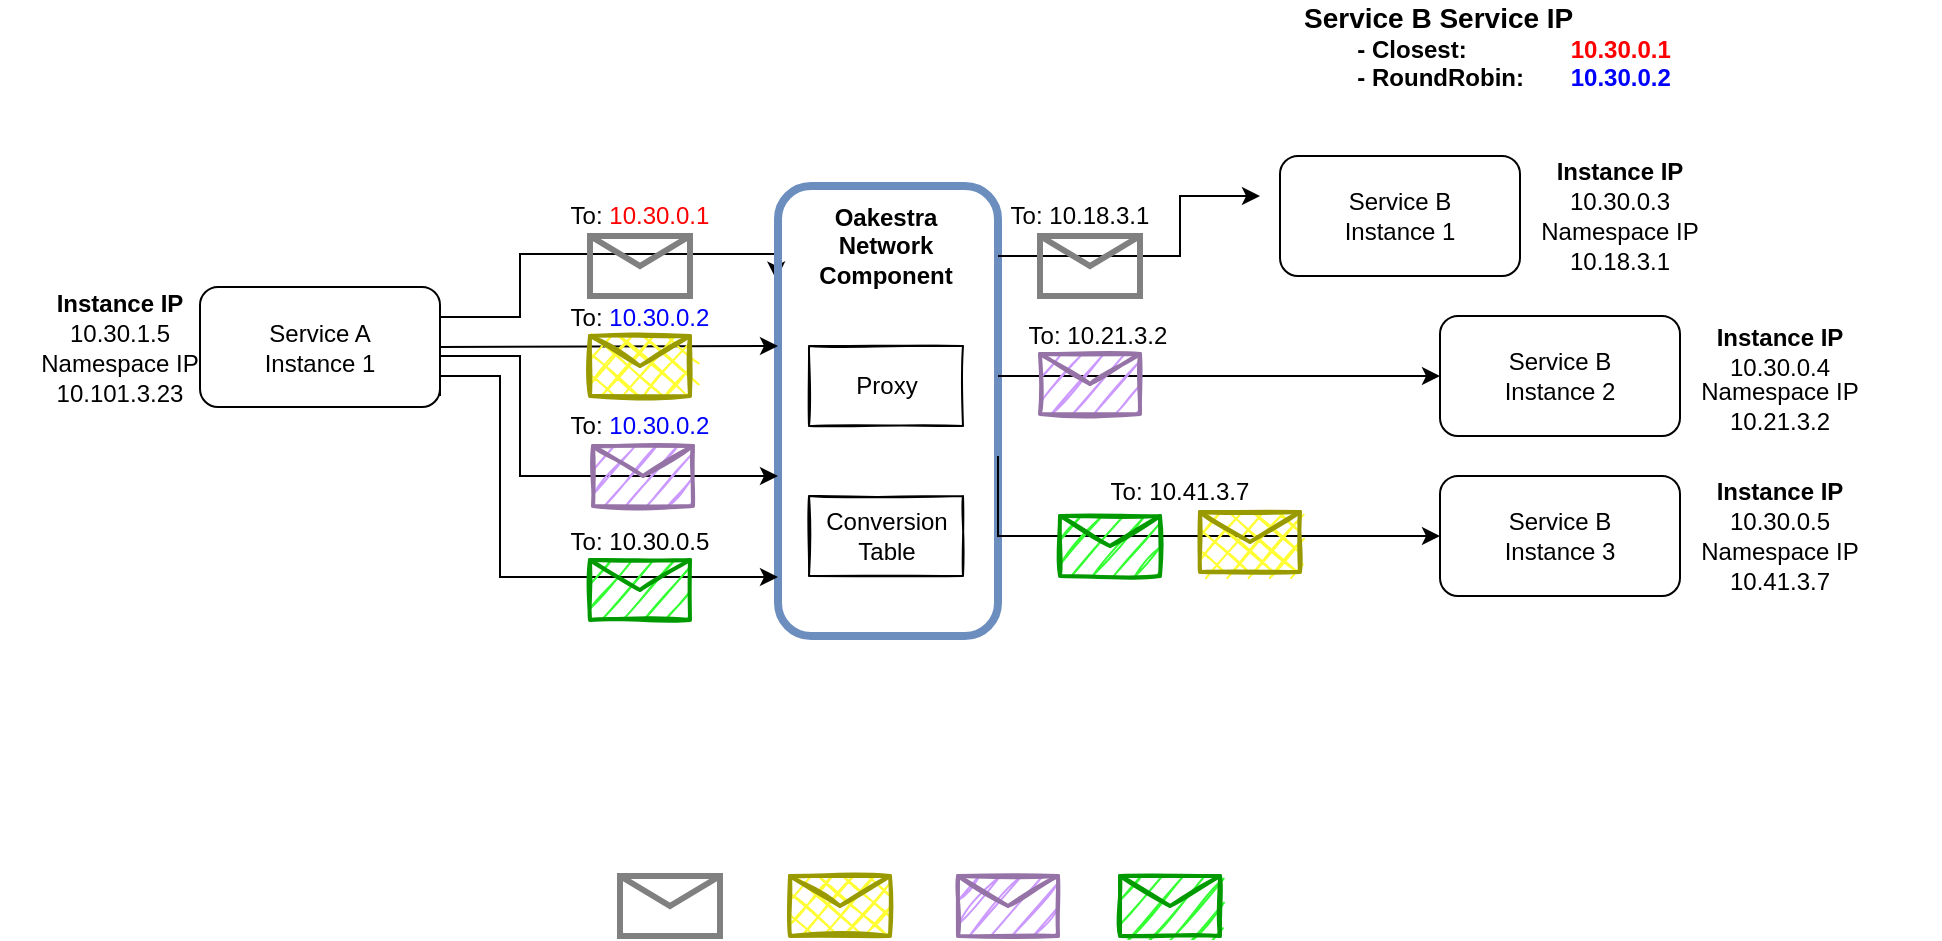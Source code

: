 <mxfile version="16.4.0" type="device"><diagram id="AwXDz-gKkO-rnkYzp3Pk" name="Page-1"><mxGraphModel dx="2317" dy="1129" grid="1" gridSize="10" guides="1" tooltips="1" connect="1" arrows="1" fold="1" page="1" pageScale="1" pageWidth="827" pageHeight="1169" math="0" shadow="0"><root><mxCell id="0"/><mxCell id="1" parent="0"/><mxCell id="LTy3HnIw4ogLk_WO-fy5-1" value="Service A&lt;br&gt;Instance 1" style="rounded=1;whiteSpace=wrap;html=1;" vertex="1" parent="1"><mxGeometry x="70" y="225.5" width="120" height="60" as="geometry"/></mxCell><mxCell id="LTy3HnIw4ogLk_WO-fy5-2" value="Service B&lt;br&gt;Instance 1" style="rounded=1;whiteSpace=wrap;html=1;" vertex="1" parent="1"><mxGeometry x="610" y="160" width="120" height="60" as="geometry"/></mxCell><mxCell id="LTy3HnIw4ogLk_WO-fy5-3" value="Service&amp;nbsp;B&lt;br&gt;Instance 2" style="rounded=1;whiteSpace=wrap;html=1;" vertex="1" parent="1"><mxGeometry x="690" y="240" width="120" height="60" as="geometry"/></mxCell><mxCell id="LTy3HnIw4ogLk_WO-fy5-4" value="Service&amp;nbsp;B&lt;br&gt;Instance 3" style="rounded=1;whiteSpace=wrap;html=1;" vertex="1" parent="1"><mxGeometry x="690" y="320" width="120" height="60" as="geometry"/></mxCell><mxCell id="LTy3HnIw4ogLk_WO-fy5-5" value="&lt;b&gt;&lt;font style=&quot;font-size: 14px&quot;&gt;Service B Service IP&lt;/font&gt;&lt;br&gt;&lt;span style=&quot;white-space: pre&quot;&gt;&#9;&lt;/span&gt;- Closest:&amp;nbsp; &lt;span style=&quot;white-space: pre&quot;&gt;&#9;&lt;/span&gt;&lt;span style=&quot;white-space: pre&quot;&gt;&#9;&lt;/span&gt;&lt;font color=&quot;#ff0000&quot;&gt;10.30.0.1&lt;/font&gt;&lt;br&gt;&lt;span style=&quot;white-space: pre&quot;&gt;&#9;&lt;/span&gt;- RoundRobin:&lt;span style=&quot;white-space: pre&quot;&gt;&#9;&lt;/span&gt;&lt;font color=&quot;#0000ff&quot;&gt;10.30.0.2&lt;/font&gt;&lt;/b&gt;" style="text;html=1;strokeColor=none;fillColor=none;align=left;verticalAlign=middle;whiteSpace=wrap;rounded=0;" vertex="1" parent="1"><mxGeometry x="620" y="90" width="320" height="30" as="geometry"/></mxCell><mxCell id="LTy3HnIw4ogLk_WO-fy5-7" value="&lt;font color=&quot;#000000&quot;&gt;Namespace IP&lt;br&gt;10.18.3.1&lt;br&gt;&lt;/font&gt;" style="text;html=1;strokeColor=none;fillColor=none;align=center;verticalAlign=middle;whiteSpace=wrap;rounded=0;fontColor=#0000FF;" vertex="1" parent="1"><mxGeometry x="720" y="190" width="120" height="30" as="geometry"/></mxCell><mxCell id="LTy3HnIw4ogLk_WO-fy5-8" value="&lt;font color=&quot;#000000&quot;&gt;Namespace IP&lt;br&gt;10.21.3.2&lt;br&gt;&lt;/font&gt;" style="text;html=1;strokeColor=none;fillColor=none;align=center;verticalAlign=middle;whiteSpace=wrap;rounded=0;fontColor=#0000FF;" vertex="1" parent="1"><mxGeometry x="800" y="270" width="120" height="30" as="geometry"/></mxCell><mxCell id="LTy3HnIw4ogLk_WO-fy5-9" value="&lt;font color=&quot;#000000&quot;&gt;Namespace IP&lt;br&gt;10.41.3.7&lt;br&gt;&lt;/font&gt;" style="text;html=1;strokeColor=none;fillColor=none;align=center;verticalAlign=middle;whiteSpace=wrap;rounded=0;fontColor=#0000FF;" vertex="1" parent="1"><mxGeometry x="800" y="350" width="120" height="30" as="geometry"/></mxCell><mxCell id="LTy3HnIw4ogLk_WO-fy5-10" value="" style="endArrow=classic;html=1;rounded=0;fontColor=#000000;edgeStyle=orthogonalEdgeStyle;exitX=1;exitY=0.25;exitDx=0;exitDy=0;entryX=-0.008;entryY=0.208;entryDx=0;entryDy=0;entryPerimeter=0;" edge="1" parent="1" source="LTy3HnIw4ogLk_WO-fy5-1" target="LTy3HnIw4ogLk_WO-fy5-13"><mxGeometry relative="1" as="geometry"><mxPoint x="230" y="220" as="sourcePoint"/><mxPoint x="360" y="220" as="targetPoint"/><Array as="points"><mxPoint x="230" y="241"/><mxPoint x="230" y="209"/></Array></mxGeometry></mxCell><mxCell id="LTy3HnIw4ogLk_WO-fy5-12" value="To: &lt;font color=&quot;#ff0000&quot;&gt;10.30.0.1&lt;/font&gt;" style="text;html=1;strokeColor=none;fillColor=none;align=center;verticalAlign=middle;whiteSpace=wrap;rounded=0;fontColor=#000000;" vertex="1" parent="1"><mxGeometry x="240" y="180" width="100" height="20" as="geometry"/></mxCell><mxCell id="LTy3HnIw4ogLk_WO-fy5-13" value="" style="rounded=1;whiteSpace=wrap;html=1;fillColor=none;strokeColor=#6c8ebf;strokeWidth=4;" vertex="1" parent="1"><mxGeometry x="359" y="175" width="110" height="225" as="geometry"/></mxCell><mxCell id="LTy3HnIw4ogLk_WO-fy5-14" value="" style="endArrow=classic;html=1;rounded=0;fontColor=#000000;edgeStyle=orthogonalEdgeStyle;" edge="1" parent="1"><mxGeometry relative="1" as="geometry"><mxPoint x="469" y="210" as="sourcePoint"/><mxPoint x="600" y="180" as="targetPoint"/><Array as="points"><mxPoint x="469" y="210"/><mxPoint x="560" y="210"/><mxPoint x="560" y="180"/></Array></mxGeometry></mxCell><mxCell id="LTy3HnIw4ogLk_WO-fy5-16" value="To: 10.18.3.1" style="text;html=1;strokeColor=none;fillColor=none;align=center;verticalAlign=middle;whiteSpace=wrap;rounded=0;fontColor=#000000;" vertex="1" parent="1"><mxGeometry x="460" y="180" width="100" height="20" as="geometry"/></mxCell><mxCell id="LTy3HnIw4ogLk_WO-fy5-17" value="" style="endArrow=classic;html=1;rounded=0;fontColor=#000000;exitX=1;exitY=0.5;exitDx=0;exitDy=0;" edge="1" parent="1" source="LTy3HnIw4ogLk_WO-fy5-1"><mxGeometry relative="1" as="geometry"><mxPoint x="229" y="255" as="sourcePoint"/><mxPoint x="359" y="255" as="targetPoint"/></mxGeometry></mxCell><mxCell id="LTy3HnIw4ogLk_WO-fy5-19" value="To: &lt;font color=&quot;#0000ff&quot;&gt;10.30.0.2&lt;/font&gt;" style="text;html=1;strokeColor=none;fillColor=none;align=center;verticalAlign=middle;whiteSpace=wrap;rounded=0;fontColor=#000000;" vertex="1" parent="1"><mxGeometry x="240" y="231" width="100" height="20" as="geometry"/></mxCell><mxCell id="LTy3HnIw4ogLk_WO-fy5-20" value="" style="endArrow=classic;html=1;rounded=0;fontColor=#000000;entryX=0;entryY=0.5;entryDx=0;entryDy=0;edgeStyle=orthogonalEdgeStyle;" edge="1" parent="1" target="LTy3HnIw4ogLk_WO-fy5-4"><mxGeometry relative="1" as="geometry"><mxPoint x="469" y="310" as="sourcePoint"/><mxPoint x="599" y="255" as="targetPoint"/><Array as="points"><mxPoint x="469" y="350"/></Array></mxGeometry></mxCell><mxCell id="LTy3HnIw4ogLk_WO-fy5-22" value="To: &lt;font color=&quot;#0000ff&quot;&gt;10.30.0.2&lt;/font&gt;" style="text;html=1;strokeColor=none;fillColor=none;align=center;verticalAlign=middle;whiteSpace=wrap;rounded=0;fontColor=#000000;" vertex="1" parent="1"><mxGeometry x="240" y="285" width="100" height="20" as="geometry"/></mxCell><mxCell id="LTy3HnIw4ogLk_WO-fy5-23" value="" style="endArrow=classic;html=1;rounded=0;fontColor=#000000;edgeStyle=orthogonalEdgeStyle;exitX=1;exitY=0.75;exitDx=0;exitDy=0;" edge="1" parent="1" source="LTy3HnIw4ogLk_WO-fy5-1"><mxGeometry relative="1" as="geometry"><mxPoint x="229.0" y="310" as="sourcePoint"/><mxPoint x="359" y="320" as="targetPoint"/><Array as="points"><mxPoint x="190" y="260"/><mxPoint x="230" y="260"/><mxPoint x="230" y="320"/><mxPoint x="359" y="320"/></Array></mxGeometry></mxCell><mxCell id="LTy3HnIw4ogLk_WO-fy5-24" value="" style="shape=message;html=1;outlineConnect=0;fillColor=#CC99FF;strokeColor=#9673a6;sketch=1;fillStyle=hachure;strokeWidth=2;perimeterSpacing=4;" vertex="1" parent="LTy3HnIw4ogLk_WO-fy5-23"><mxGeometry width="50" height="30" relative="1" as="geometry"><mxPoint x="27" y="-15" as="offset"/></mxGeometry></mxCell><mxCell id="LTy3HnIw4ogLk_WO-fy5-25" value="" style="endArrow=classic;html=1;rounded=0;fontColor=#000000;edgeStyle=orthogonalEdgeStyle;entryX=0;entryY=0.5;entryDx=0;entryDy=0;" edge="1" parent="1" target="LTy3HnIw4ogLk_WO-fy5-3"><mxGeometry relative="1" as="geometry"><mxPoint x="469" y="270" as="sourcePoint"/><mxPoint x="638" y="294.5" as="targetPoint"/><Array as="points"><mxPoint x="469" y="270"/></Array></mxGeometry></mxCell><mxCell id="LTy3HnIw4ogLk_WO-fy5-31" value="" style="shape=message;html=1;outlineConnect=0;fillColor=none;strokeColor=#808080;sketch=0;strokeWidth=3;" vertex="1" parent="1"><mxGeometry x="264.995" y="200" width="50" height="30" as="geometry"/></mxCell><mxCell id="LTy3HnIw4ogLk_WO-fy5-32" value="" style="shape=message;html=1;outlineConnect=0;fillColor=#FFFF33;strokeColor=#999900;sketch=1;fillStyle=cross-hatch;strokeWidth=2;perimeterSpacing=4;" vertex="1" parent="1"><mxGeometry x="264.995" y="250" width="50" height="30" as="geometry"/></mxCell><mxCell id="LTy3HnIw4ogLk_WO-fy5-33" value="" style="shape=message;html=1;outlineConnect=0;fillColor=none;strokeColor=#808080;sketch=0;strokeWidth=3;" vertex="1" parent="1"><mxGeometry x="489.995" y="200" width="50" height="30" as="geometry"/></mxCell><mxCell id="LTy3HnIw4ogLk_WO-fy5-34" value="" style="shape=message;html=1;outlineConnect=0;fillColor=#FFFF33;strokeColor=#999900;sketch=1;fillStyle=cross-hatch;strokeWidth=2;perimeterSpacing=4;" vertex="1" parent="1"><mxGeometry x="569.995" y="338" width="50" height="30" as="geometry"/></mxCell><mxCell id="LTy3HnIw4ogLk_WO-fy5-35" value="" style="shape=message;html=1;outlineConnect=0;fillColor=#CC99FF;strokeColor=#9673a6;sketch=1;fillStyle=hachure;strokeWidth=2;perimeterSpacing=4;" vertex="1" parent="1"><mxGeometry x="489.995" y="259" width="50" height="30" as="geometry"/></mxCell><mxCell id="LTy3HnIw4ogLk_WO-fy5-37" value="To: 10.21.3.2" style="text;html=1;strokeColor=none;fillColor=none;align=center;verticalAlign=middle;whiteSpace=wrap;rounded=0;fontColor=#000000;" vertex="1" parent="1"><mxGeometry x="469" y="240" width="100" height="20" as="geometry"/></mxCell><mxCell id="LTy3HnIw4ogLk_WO-fy5-38" value="To: 10.41.3.7" style="text;html=1;strokeColor=none;fillColor=none;align=center;verticalAlign=middle;whiteSpace=wrap;rounded=0;fontColor=#000000;" vertex="1" parent="1"><mxGeometry x="510" y="318" width="100" height="20" as="geometry"/></mxCell><mxCell id="LTy3HnIw4ogLk_WO-fy5-39" value="" style="shape=message;html=1;outlineConnect=0;fillColor=none;strokeColor=#808080;sketch=0;strokeWidth=3;" vertex="1" parent="1"><mxGeometry x="279.995" y="520" width="50" height="30" as="geometry"/></mxCell><mxCell id="LTy3HnIw4ogLk_WO-fy5-40" value="" style="shape=message;html=1;outlineConnect=0;fillColor=#FFFF33;strokeColor=#999900;sketch=1;fillStyle=cross-hatch;strokeWidth=2;perimeterSpacing=4;" vertex="1" parent="1"><mxGeometry x="364.995" y="520" width="50" height="30" as="geometry"/></mxCell><mxCell id="LTy3HnIw4ogLk_WO-fy5-41" value="" style="shape=message;html=1;outlineConnect=0;fillColor=#CC99FF;strokeColor=#9673a6;sketch=1;fillStyle=hachure;strokeWidth=2;perimeterSpacing=4;" vertex="1" parent="1"><mxGeometry x="449.004" y="520" width="50" height="30" as="geometry"/></mxCell><mxCell id="LTy3HnIw4ogLk_WO-fy5-42" value="&lt;b&gt;Oakestra Network Component&lt;/b&gt;" style="text;html=1;strokeColor=none;fillColor=none;align=center;verticalAlign=middle;whiteSpace=wrap;rounded=0;sketch=1;fillStyle=cross-hatch;fontColor=#000000;" vertex="1" parent="1"><mxGeometry x="383" y="190" width="60" height="30" as="geometry"/></mxCell><mxCell id="LTy3HnIw4ogLk_WO-fy5-44" value="Proxy" style="rounded=0;whiteSpace=wrap;html=1;sketch=1;fillStyle=cross-hatch;fontColor=#000000;strokeColor=#000000;strokeWidth=1;fillColor=none;" vertex="1" parent="1"><mxGeometry x="374.5" y="255" width="77" height="40" as="geometry"/></mxCell><mxCell id="LTy3HnIw4ogLk_WO-fy5-45" value="Conversion Table" style="rounded=0;whiteSpace=wrap;html=1;sketch=1;fillStyle=cross-hatch;fontColor=#000000;strokeColor=#000000;strokeWidth=1;fillColor=none;" vertex="1" parent="1"><mxGeometry x="374.5" y="330" width="77" height="40" as="geometry"/></mxCell><mxCell id="LTy3HnIw4ogLk_WO-fy5-47" value="&lt;font color=&quot;#000000&quot;&gt;&lt;b&gt;Instance IP&lt;/b&gt;&lt;br&gt;10.30.0.3&lt;br&gt;&lt;/font&gt;" style="text;html=1;strokeColor=none;fillColor=none;align=center;verticalAlign=middle;whiteSpace=wrap;rounded=0;fontColor=#0000FF;" vertex="1" parent="1"><mxGeometry x="720" y="160" width="120" height="30" as="geometry"/></mxCell><mxCell id="LTy3HnIw4ogLk_WO-fy5-48" value="&lt;font color=&quot;#000000&quot;&gt;&lt;b&gt;Instance IP&lt;br&gt;&lt;/b&gt;10.30.0.4&lt;br&gt;&lt;/font&gt;" style="text;html=1;strokeColor=none;fillColor=none;align=center;verticalAlign=middle;whiteSpace=wrap;rounded=0;fontColor=#0000FF;" vertex="1" parent="1"><mxGeometry x="800" y="242.5" width="120" height="30" as="geometry"/></mxCell><mxCell id="LTy3HnIw4ogLk_WO-fy5-49" value="&lt;font color=&quot;#000000&quot;&gt;&lt;b&gt;Instance IP&lt;br&gt;&lt;/b&gt;10.30.0.5&lt;br&gt;&lt;/font&gt;" style="text;html=1;strokeColor=none;fillColor=none;align=center;verticalAlign=middle;whiteSpace=wrap;rounded=0;fontColor=#0000FF;" vertex="1" parent="1"><mxGeometry x="800" y="320" width="120" height="30" as="geometry"/></mxCell><mxCell id="LTy3HnIw4ogLk_WO-fy5-50" value="&lt;font color=&quot;#000000&quot;&gt;&lt;b&gt;Instance IP&lt;br&gt;&lt;/b&gt;10.30.1.5&lt;br&gt;&lt;/font&gt;" style="text;html=1;strokeColor=none;fillColor=none;align=center;verticalAlign=middle;whiteSpace=wrap;rounded=0;fontColor=#0000FF;" vertex="1" parent="1"><mxGeometry x="-30" y="225.5" width="120" height="30" as="geometry"/></mxCell><mxCell id="LTy3HnIw4ogLk_WO-fy5-51" value="&lt;font color=&quot;#000000&quot;&gt;Namespace IP&lt;br&gt;10.101.3.23&lt;br&gt;&lt;/font&gt;" style="text;html=1;strokeColor=none;fillColor=none;align=center;verticalAlign=middle;whiteSpace=wrap;rounded=0;fontColor=#0000FF;" vertex="1" parent="1"><mxGeometry x="-30" y="256" width="120" height="30" as="geometry"/></mxCell><mxCell id="LTy3HnIw4ogLk_WO-fy5-53" value="" style="endArrow=classic;html=1;rounded=0;fontColor=#000000;edgeStyle=orthogonalEdgeStyle;" edge="1" parent="1"><mxGeometry relative="1" as="geometry"><mxPoint x="190" y="280" as="sourcePoint"/><mxPoint x="359" y="370.5" as="targetPoint"/><Array as="points"><mxPoint x="190" y="270"/><mxPoint x="220" y="270"/><mxPoint x="220" y="370"/></Array></mxGeometry></mxCell><mxCell id="LTy3HnIw4ogLk_WO-fy5-54" value="" style="shape=message;html=1;outlineConnect=0;fillColor=#33FF33;strokeColor=#009900;sketch=1;fillStyle=hachure;strokeWidth=2;perimeterSpacing=4;" vertex="1" parent="LTy3HnIw4ogLk_WO-fy5-53"><mxGeometry width="50" height="30" relative="1" as="geometry"><mxPoint x="45" y="-8" as="offset"/></mxGeometry></mxCell><mxCell id="LTy3HnIw4ogLk_WO-fy5-55" value="" style="shape=message;html=1;outlineConnect=0;fillColor=#33FF33;strokeColor=#009900;sketch=1;fillStyle=hachure;strokeWidth=2;perimeterSpacing=4;" vertex="1" parent="1"><mxGeometry x="530.0" y="520.0" width="50" height="30" as="geometry"/></mxCell><mxCell id="LTy3HnIw4ogLk_WO-fy5-56" value="To: 10.30.0.5" style="text;html=1;strokeColor=none;fillColor=none;align=center;verticalAlign=middle;whiteSpace=wrap;rounded=0;fontColor=#000000;" vertex="1" parent="1"><mxGeometry x="240" y="343" width="100" height="20" as="geometry"/></mxCell><mxCell id="LTy3HnIw4ogLk_WO-fy5-61" value="" style="shape=message;html=1;outlineConnect=0;fillColor=#33FF33;strokeColor=#009900;sketch=1;fillStyle=hachure;strokeWidth=2;perimeterSpacing=4;" vertex="1" parent="1"><mxGeometry x="500.0" y="340.0" width="50" height="30" as="geometry"/></mxCell></root></mxGraphModel></diagram></mxfile>
